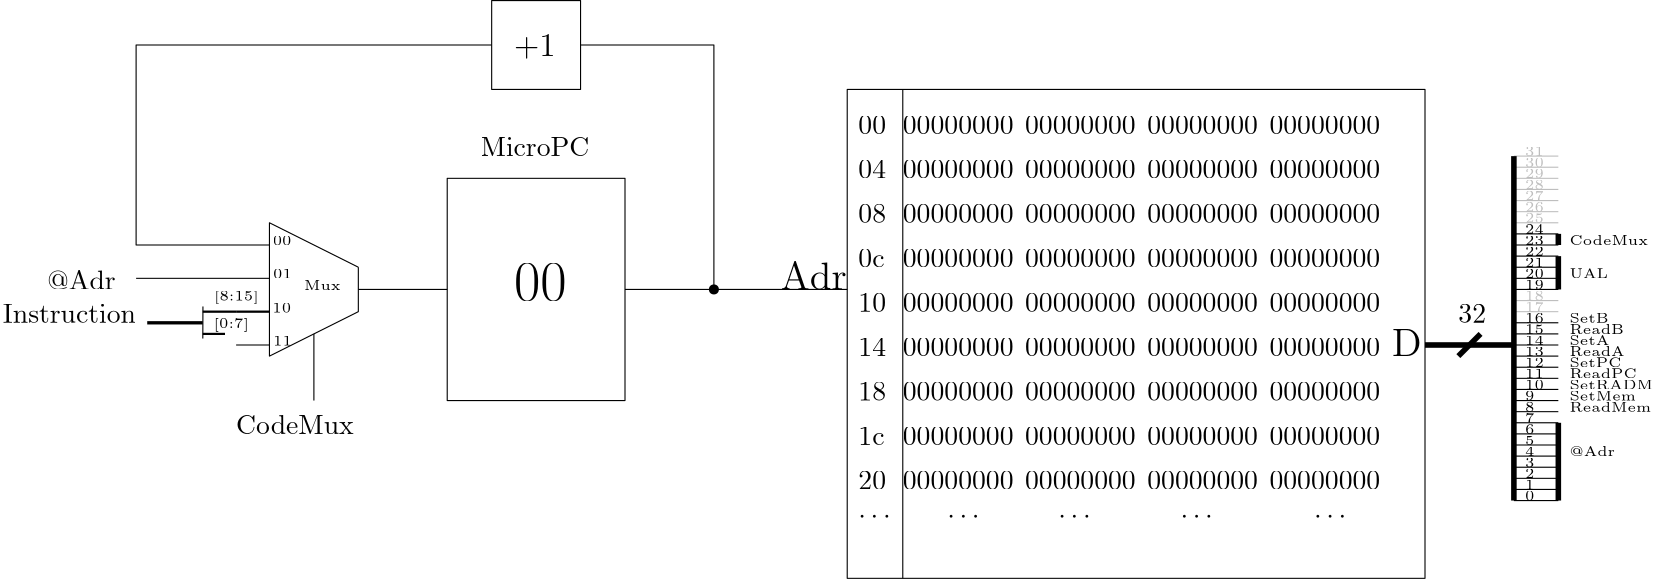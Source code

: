 <?xml version="1.0"?>
<!DOCTYPE ipe SYSTEM "ipe.dtd">
<ipe version="70107" creator="Ipe 7.1.8">
<info created="D:20150823151608" modified="D:20150824160059"/>
<ipestyle name="basic">
<symbol name="arrow/arc(spx)">
<path stroke="sym-stroke" fill="sym-stroke" pen="sym-pen">
0 0 m
-1 0.333 l
-1 -0.333 l
h
</path>
</symbol>
<symbol name="arrow/farc(spx)">
<path stroke="sym-stroke" fill="white" pen="sym-pen">
0 0 m
-1 0.333 l
-1 -0.333 l
h
</path>
</symbol>
<symbol name="arrow/ptarc(spx)">
<path stroke="sym-stroke" fill="sym-stroke" pen="sym-pen">
0 0 m
-1 0.333 l
-0.8 0 l
-1 -0.333 l
h
</path>
</symbol>
<symbol name="arrow/fptarc(spx)">
<path stroke="sym-stroke" fill="white" pen="sym-pen">
0 0 m
-1 0.333 l
-0.8 0 l
-1 -0.333 l
h
</path>
</symbol>
<symbol name="mark/circle(sx)" transformations="translations">
<path fill="sym-stroke">
0.6 0 0 0.6 0 0 e
0.4 0 0 0.4 0 0 e
</path>
</symbol>
<symbol name="mark/disk(sx)" transformations="translations">
<path fill="sym-stroke">
0.6 0 0 0.6 0 0 e
</path>
</symbol>
<symbol name="mark/fdisk(sfx)" transformations="translations">
<group>
<path fill="sym-fill">
0.5 0 0 0.5 0 0 e
</path>
<path fill="sym-stroke" fillrule="eofill">
0.6 0 0 0.6 0 0 e
0.4 0 0 0.4 0 0 e
</path>
</group>
</symbol>
<symbol name="mark/box(sx)" transformations="translations">
<path fill="sym-stroke" fillrule="eofill">
-0.6 -0.6 m
0.6 -0.6 l
0.6 0.6 l
-0.6 0.6 l
h
-0.4 -0.4 m
0.4 -0.4 l
0.4 0.4 l
-0.4 0.4 l
h
</path>
</symbol>
<symbol name="mark/square(sx)" transformations="translations">
<path fill="sym-stroke">
-0.6 -0.6 m
0.6 -0.6 l
0.6 0.6 l
-0.6 0.6 l
h
</path>
</symbol>
<symbol name="mark/fsquare(sfx)" transformations="translations">
<group>
<path fill="sym-fill">
-0.5 -0.5 m
0.5 -0.5 l
0.5 0.5 l
-0.5 0.5 l
h
</path>
<path fill="sym-stroke" fillrule="eofill">
-0.6 -0.6 m
0.6 -0.6 l
0.6 0.6 l
-0.6 0.6 l
h
-0.4 -0.4 m
0.4 -0.4 l
0.4 0.4 l
-0.4 0.4 l
h
</path>
</group>
</symbol>
<symbol name="mark/cross(sx)" transformations="translations">
<group>
<path fill="sym-stroke">
-0.43 -0.57 m
0.57 0.43 l
0.43 0.57 l
-0.57 -0.43 l
h
</path>
<path fill="sym-stroke">
-0.43 0.57 m
0.57 -0.43 l
0.43 -0.57 l
-0.57 0.43 l
h
</path>
</group>
</symbol>
<symbol name="arrow/fnormal(spx)">
<path stroke="sym-stroke" fill="white" pen="sym-pen">
0 0 m
-1 0.333 l
-1 -0.333 l
h
</path>
</symbol>
<symbol name="arrow/pointed(spx)">
<path stroke="sym-stroke" fill="sym-stroke" pen="sym-pen">
0 0 m
-1 0.333 l
-0.8 0 l
-1 -0.333 l
h
</path>
</symbol>
<symbol name="arrow/fpointed(spx)">
<path stroke="sym-stroke" fill="white" pen="sym-pen">
0 0 m
-1 0.333 l
-0.8 0 l
-1 -0.333 l
h
</path>
</symbol>
<symbol name="arrow/linear(spx)">
<path stroke="sym-stroke" pen="sym-pen">
-1 0.333 m
0 0 l
-1 -0.333 l
</path>
</symbol>
<symbol name="arrow/fdouble(spx)">
<path stroke="sym-stroke" fill="white" pen="sym-pen">
0 0 m
-1 0.333 l
-1 -0.333 l
h
-1 0 m
-2 0.333 l
-2 -0.333 l
h
</path>
</symbol>
<symbol name="arrow/double(spx)">
<path stroke="sym-stroke" fill="sym-stroke" pen="sym-pen">
0 0 m
-1 0.333 l
-1 -0.333 l
h
-1 0 m
-2 0.333 l
-2 -0.333 l
h
</path>
</symbol>
<pen name="heavier" value="0.8"/>
<pen name="fat" value="1.2"/>
<pen name="ultrafat" value="2"/>
<symbolsize name="large" value="5"/>
<symbolsize name="small" value="2"/>
<symbolsize name="tiny" value="1.1"/>
<arrowsize name="large" value="10"/>
<arrowsize name="small" value="5"/>
<arrowsize name="tiny" value="3"/>
<color name="red" value="1 0 0"/>
<color name="green" value="0 1 0"/>
<color name="blue" value="0 0 1"/>
<color name="yellow" value="1 1 0"/>
<color name="orange" value="1 0.647 0"/>
<color name="gold" value="1 0.843 0"/>
<color name="purple" value="0.627 0.125 0.941"/>
<color name="gray" value="0.745"/>
<color name="brown" value="0.647 0.165 0.165"/>
<color name="navy" value="0 0 0.502"/>
<color name="pink" value="1 0.753 0.796"/>
<color name="seagreen" value="0.18 0.545 0.341"/>
<color name="turquoise" value="0.251 0.878 0.816"/>
<color name="violet" value="0.933 0.51 0.933"/>
<color name="darkblue" value="0 0 0.545"/>
<color name="darkcyan" value="0 0.545 0.545"/>
<color name="darkgray" value="0.663"/>
<color name="darkgreen" value="0 0.392 0"/>
<color name="darkmagenta" value="0.545 0 0.545"/>
<color name="darkorange" value="1 0.549 0"/>
<color name="darkred" value="0.545 0 0"/>
<color name="lightblue" value="0.678 0.847 0.902"/>
<color name="lightcyan" value="0.878 1 1"/>
<color name="lightgray" value="0.827"/>
<color name="lightgreen" value="0.565 0.933 0.565"/>
<color name="lightyellow" value="1 1 0.878"/>
<dashstyle name="dashed" value="[4] 0"/>
<dashstyle name="dotted" value="[1 3] 0"/>
<dashstyle name="dash dotted" value="[4 2 1 2] 0"/>
<dashstyle name="dash dot dotted" value="[4 2 1 2 1 2] 0"/>
<textsize name="large" value="\large"/>
<textsize name="small" value="\small"/>
<textsize name="tiny" value="\tiny"/>
<textsize name="Large" value="\Large"/>
<textsize name="LARGE" value="\LARGE"/>
<textsize name="huge" value="\huge"/>
<textsize name="Huge" value="\Huge"/>
<textsize name="footnote" value="\footnotesize"/>
<textstyle name="center" begin="\begin{center}" end="\end{center}"/>
<textstyle name="itemize" begin="\begin{itemize}" end="\end{itemize}"/>
<textstyle name="item" begin="\begin{itemize}\item{}" end="\end{itemize}"/>
<gridsize name="4 pts" value="4"/>
<gridsize name="8 pts (~3 mm)" value="8"/>
<gridsize name="16 pts (~6 mm)" value="16"/>
<gridsize name="32 pts (~12 mm)" value="32"/>
<gridsize name="10 pts (~3.5 mm)" value="10"/>
<gridsize name="20 pts (~7 mm)" value="20"/>
<gridsize name="14 pts (~5 mm)" value="14"/>
<gridsize name="28 pts (~10 mm)" value="28"/>
<gridsize name="56 pts (~20 mm)" value="56"/>
<anglesize name="90 deg" value="90"/>
<anglesize name="60 deg" value="60"/>
<anglesize name="45 deg" value="45"/>
<anglesize name="30 deg" value="30"/>
<anglesize name="22.5 deg" value="22.5"/>
<tiling name="falling" angle="-60" step="4" width="1"/>
<tiling name="rising" angle="30" step="4" width="1"/>
</ipestyle>
<page>
<layer name="alpha"/>
<view layers="alpha" active="alpha"/>
<path layer="alpha" matrix="1 0 0 1 -32 52" stroke="black">
192 640 m
192 560 l
256 560 l
256 640 l
h
</path>
<text matrix="1 0 0 1 -20 44" transformations="translations" pos="192 656" stroke="black" type="label" width="39.186" height="6.808" depth="0" valign="baseline">MicroPC</text>
<path matrix="1 0 0 1 -32 52" stroke="black">
256 600 m
336 600 l
</path>
<path matrix="1 0 0 1 -32 52" stroke="black">
288 600 m
288 688 l
240 688 l
</path>
<path matrix="1 0 0 1 -16 52" stroke="black">
192 704 m
192 672 l
224 672 l
224 704 l
h
</path>
<text matrix="1 0 0 1 -12 48" transformations="translations" pos="196 688" stroke="black" type="label" width="14.958" height="7.708" depth="0.91" valign="baseline" size="large">+1</text>
<path matrix="1 0 0 1 -32 52" stroke="black">
208 688 m
80 688 l
80 616 l
128 616 l
</path>
<path matrix="1 0 0 1 -32 52" stroke="black">
192 600 m
160 600 l
</path>
<path stroke="black" pen="heavier">
96 644 m
84 644 l
</path>
<text matrix="1 0 0 1 -80 44" transformations="translations" pos="80 596" stroke="black" type="label" width="47.959" height="6.808" depth="0" valign="baseline">Instruction</text>
<path matrix="1 0 0 1 -32 52" stroke="black">
160 608 m
160 592 l
128 576 l
128 624 l
160 608 l
</path>
<text matrix="1 0 0 1 -27.5449 55.8184" transformations="translations" pos="136 596" stroke="black" type="label" width="13.221" height="3.386" depth="0" valign="baseline" size="tiny">Mux</text>
<path matrix="1 0 0 1 -32 52" stroke="black">
144 584 m
144 560 l
</path>
<text matrix="1 0 0 1 -48 52" transformations="translations" pos="132 548" stroke="black" type="label" width="42.341" height="6.918" depth="0" valign="baseline">CodeMux</text>
<text matrix="1 0 0 1 -24 52" transformations="translations" pos="208 596" stroke="black" type="label" width="18.952" height="13.319" depth="0" valign="baseline" size="huge">00</text>
<path matrix="1 0 0 1 -32 52" stroke="black">
336 672 m
336 496 l
544 496 l
544 672 l
h
</path>
<text matrix="1 0 0 1 -28 56" transformations="translations" pos="352 652" stroke="black" type="label" width="39.851" height="6.42" depth="0" valign="baseline">00000000</text>
<text matrix="1 0 0 1 16 56" transformations="translations" pos="352 652" stroke="black" type="label" width="39.851" height="6.42" depth="0" valign="baseline">00000000</text>
<text matrix="1 0 0 1 60 56" transformations="translations" pos="352 652" stroke="black" type="label" width="39.851" height="6.42" depth="0" valign="baseline">00000000</text>
<text matrix="1 0 0 1 104 56" transformations="translations" pos="352 652" stroke="black" type="label" width="39.851" height="6.42" depth="0" valign="baseline">00000000</text>
<path matrix="1 0 0 1 -52 52" stroke="black">
376 672 m
376 496 l
</path>
<text matrix="1 0 0 1 -40 44" transformations="translations" pos="320 608" stroke="black" type="label" width="23.797" height="9.963" depth="0" valign="baseline" size="Large">Adr</text>
<text matrix="1 0 0 1 -32 52" transformations="translations" pos="532 576" stroke="black" type="label" width="10.728" height="9.803" depth="0" valign="baseline" size="Large">D</text>
<text matrix="1 0 0 1 100 112" transformations="translations" pos="208 596" stroke="black" type="label" width="9.963" height="6.42" depth="0" valign="baseline">00</text>
<text matrix="1 0 0 1 100 96" transformations="translations" pos="208 596" stroke="black" type="label" width="9.963" height="6.42" depth="0" valign="baseline">04</text>
<text matrix="1 0 0 1 100 80" transformations="translations" pos="208 596" stroke="black" type="label" width="9.963" height="6.42" depth="0" valign="baseline">08</text>
<text matrix="1 0 0 1 100 64" transformations="translations" pos="208 596" stroke="black" type="label" width="9.409" height="6.42" depth="0" valign="baseline">0c</text>
<text matrix="1 0 0 1 100 48" transformations="translations" pos="208 596" stroke="black" type="label" width="9.963" height="6.42" depth="0" valign="baseline">10</text>
<text matrix="1 0 0 1 100 32" transformations="translations" pos="208 596" stroke="black" type="label" width="9.963" height="6.42" depth="0" valign="baseline">14</text>
<text matrix="1 0 0 1 100 16" transformations="translations" pos="208 596" stroke="black" type="label" width="9.963" height="6.42" depth="0" valign="baseline">18</text>
<text matrix="1 0 0 1 100 0" transformations="translations" pos="208 596" stroke="black" type="label" width="9.409" height="6.42" depth="0" valign="baseline">1c</text>
<text matrix="1 0 0 1 100 -16" transformations="translations" pos="208 596" stroke="black" type="label" width="9.963" height="6.42" depth="0" valign="baseline">20</text>
<text matrix="1 0 0 1 -28 40" transformations="translations" pos="352 652" stroke="black" type="label" width="39.851" height="6.42" depth="0" valign="baseline">00000000</text>
<text matrix="1 0 0 1 16 40" transformations="translations" pos="352 652" stroke="black" type="label" width="39.851" height="6.42" depth="0" valign="baseline">00000000</text>
<text matrix="1 0 0 1 60 40" transformations="translations" pos="352 652" stroke="black" type="label" width="39.851" height="6.42" depth="0" valign="baseline">00000000</text>
<text matrix="1 0 0 1 104 40" transformations="translations" pos="352 652" stroke="black" type="label" width="39.851" height="6.42" depth="0" valign="baseline">00000000</text>
<text matrix="1 0 0 1 -28 24" transformations="translations" pos="352 652" stroke="black" type="label" width="39.851" height="6.42" depth="0" valign="baseline">00000000</text>
<text matrix="1 0 0 1 16 24" transformations="translations" pos="352 652" stroke="black" type="label" width="39.851" height="6.42" depth="0" valign="baseline">00000000</text>
<text matrix="1 0 0 1 60 24" transformations="translations" pos="352 652" stroke="black" type="label" width="39.851" height="6.42" depth="0" valign="baseline">00000000</text>
<text matrix="1 0 0 1 104 24" transformations="translations" pos="352 652" stroke="black" type="label" width="39.851" height="6.42" depth="0" valign="baseline">00000000</text>
<text matrix="1 0 0 1 -28 8" transformations="translations" pos="352 652" stroke="black" type="label" width="39.851" height="6.42" depth="0" valign="baseline">00000000</text>
<text matrix="1 0 0 1 16 8" transformations="translations" pos="352 652" stroke="black" type="label" width="39.851" height="6.42" depth="0" valign="baseline">00000000</text>
<text matrix="1 0 0 1 60 8" transformations="translations" pos="352 652" stroke="black" type="label" width="39.851" height="6.42" depth="0" valign="baseline">00000000</text>
<text matrix="1 0 0 1 104 8" transformations="translations" pos="352 652" stroke="black" type="label" width="39.851" height="6.42" depth="0" valign="baseline">00000000</text>
<text matrix="1 0 0 1 -28 -8" transformations="translations" pos="352 652" stroke="black" type="label" width="39.851" height="6.42" depth="0" valign="baseline">00000000</text>
<text matrix="1 0 0 1 16 -8" transformations="translations" pos="352 652" stroke="black" type="label" width="39.851" height="6.42" depth="0" valign="baseline">00000000</text>
<text matrix="1 0 0 1 60 -8" transformations="translations" pos="352 652" stroke="black" type="label" width="39.851" height="6.42" depth="0" valign="baseline">00000000</text>
<text matrix="1 0 0 1 104 -8" transformations="translations" pos="352 652" stroke="black" type="label" width="39.851" height="6.42" depth="0" valign="baseline">00000000</text>
<text matrix="1 0 0 1 -28 -24" transformations="translations" pos="352 652" stroke="black" type="label" width="39.851" height="6.42" depth="0" valign="baseline">00000000</text>
<text matrix="1 0 0 1 16 -24" transformations="translations" pos="352 652" stroke="black" type="label" width="39.851" height="6.42" depth="0" valign="baseline">00000000</text>
<text matrix="1 0 0 1 60 -24" transformations="translations" pos="352 652" stroke="black" type="label" width="39.851" height="6.42" depth="0" valign="baseline">00000000</text>
<text matrix="1 0 0 1 104 -24" transformations="translations" pos="352 652" stroke="black" type="label" width="39.851" height="6.42" depth="0" valign="baseline">00000000</text>
<text matrix="1 0 0 1 -28 -40" transformations="translations" pos="352 652" stroke="black" type="label" width="39.851" height="6.42" depth="0" valign="baseline">00000000</text>
<text matrix="1 0 0 1 16 -40" transformations="translations" pos="352 652" stroke="black" type="label" width="39.851" height="6.42" depth="0" valign="baseline">00000000</text>
<text matrix="1 0 0 1 60 -40" transformations="translations" pos="352 652" stroke="black" type="label" width="39.851" height="6.42" depth="0" valign="baseline">00000000</text>
<text matrix="1 0 0 1 104 -40" transformations="translations" pos="352 652" stroke="black" type="label" width="39.851" height="6.42" depth="0" valign="baseline">00000000</text>
<text matrix="1 0 0 1 -28 -56" transformations="translations" pos="352 652" stroke="black" type="label" width="39.851" height="6.42" depth="0" valign="baseline">00000000</text>
<text matrix="1 0 0 1 16 -56" transformations="translations" pos="352 652" stroke="black" type="label" width="39.851" height="6.42" depth="0" valign="baseline">00000000</text>
<text matrix="1 0 0 1 60 -56" transformations="translations" pos="352 652" stroke="black" type="label" width="39.851" height="6.42" depth="0" valign="baseline">00000000</text>
<text matrix="1 0 0 1 104 -56" transformations="translations" pos="352 652" stroke="black" type="label" width="39.851" height="6.42" depth="0" valign="baseline">00000000</text>
<text matrix="1 0 0 1 -28 -72" transformations="translations" pos="352 652" stroke="black" type="label" width="39.851" height="6.42" depth="0" valign="baseline">00000000</text>
<text matrix="1 0 0 1 16 -72" transformations="translations" pos="352 652" stroke="black" type="label" width="39.851" height="6.42" depth="0" valign="baseline">00000000</text>
<text matrix="1 0 0 1 60 -72" transformations="translations" pos="352 652" stroke="black" type="label" width="39.851" height="6.42" depth="0" valign="baseline">00000000</text>
<text matrix="1 0 0 1 104 -72" transformations="translations" pos="352 652" stroke="black" type="label" width="39.851" height="6.42" depth="0" valign="baseline">00000000</text>
<text matrix="1 0 0 1 -32 52" transformations="translations" pos="340 516" stroke="black" type="label" width="11.623" height="4.428" depth="0" valign="baseline">$\cdots$</text>
<text matrix="1 0 0 1 0 52" transformations="translations" pos="340 516" stroke="black" type="label" width="11.623" height="4.428" depth="0" valign="baseline">$\cdots$</text>
<text matrix="1 0 0 1 40 52" transformations="translations" pos="340 516" stroke="black" type="label" width="11.623" height="4.428" depth="0" valign="baseline">$\cdots$</text>
<text matrix="1 0 0 1 84 52" transformations="translations" pos="340 516" stroke="black" type="label" width="11.623" height="4.428" depth="0" valign="baseline">$\cdots$</text>
<text matrix="1 0 0 1 132 52" transformations="translations" pos="340 516" stroke="black" type="label" width="11.623" height="4.428" depth="0" valign="baseline">$\cdots$</text>
<use matrix="1 0 0 1 -32 52" name="mark/disk(sx)" pos="288 600" size="normal" stroke="black"/>
<path matrix="1 0 0 1 32 -16" stroke="gray">
512 716 m
528 716 l
</path>
<path matrix="1 0 0 1 32 -20" stroke="gray">
512 716 m
528 716 l
</path>
<path matrix="1 0 0 1 32 -24" stroke="gray">
512 716 m
528 716 l
</path>
<path matrix="1 0 0 1 32 -28" stroke="gray">
512 716 m
528 716 l
</path>
<path matrix="1 0 0 1 32 -32" stroke="gray">
512 716 m
528 716 l
</path>
<path matrix="1 0 0 1 32 -36" stroke="gray">
512 716 m
528 716 l
</path>
<path matrix="1 0 0 1 32 -40" stroke="gray">
512 716 m
528 716 l
</path>
<path matrix="1 0 0 1 32 -44" stroke="black">
512 716 m
528 716 l
</path>
<path matrix="1 0 0 1 32 -48" stroke="black">
512 716 m
528 716 l
</path>
<path matrix="1 0 0 1 32 -52" stroke="black">
512 716 m
528 716 l
</path>
<path matrix="1 0 0 1 32 -56" stroke="black">
512 716 m
528 716 l
</path>
<path matrix="1 0 0 1 32 -60" stroke="black">
512 716 m
528 716 l
</path>
<path matrix="1 0 0 1 32 -64" stroke="black">
512 716 m
528 716 l
</path>
<path matrix="1 0 0 1 32 -68" stroke="gray">
512 716 m
528 716 l
</path>
<path matrix="1 0 0 1 32 -72" stroke="gray">
512 716 m
528 716 l
</path>
<path matrix="1 0 0 1 32 -76" stroke="black">
512 716 m
528 716 l
</path>
<path matrix="1 0 0 1 32 -80" stroke="black">
512 716 m
528 716 l
</path>
<path matrix="1 0 0 1 32 -84" stroke="black">
512 716 m
528 716 l
</path>
<path matrix="1 0 0 1 32 -88" stroke="black">
512 716 m
528 716 l
</path>
<path matrix="1 0 0 1 32 -92" stroke="black">
512 716 m
528 716 l
</path>
<path matrix="1 0 0 1 32 -96" stroke="black">
512 716 m
528 716 l
</path>
<path matrix="1 0 0 1 32 -100" stroke="black">
512 716 m
528 716 l
</path>
<path matrix="1 0 0 1 32 -104" stroke="black">
512 716 m
528 716 l
</path>
<path matrix="1 0 0 1 32 -108" stroke="black">
512 716 m
528 716 l
</path>
<path matrix="1 0 0 1 32 -112" stroke="black">
512 716 m
528 716 l
</path>
<path matrix="1 0 0 1 32 -116" stroke="black">
512 716 m
528 716 l
</path>
<path matrix="1 0 0 1 32 -120" stroke="black">
512 716 m
528 716 l
</path>
<path matrix="1 0 0 1 32 -124" stroke="black">
512 716 m
528 716 l
</path>
<path matrix="1 0 0 1 32 -128" stroke="black">
512 716 m
528 716 l
</path>
<path matrix="1 0 0 1 32 -132" stroke="black">
512 716 m
528 716 l
</path>
<path matrix="1 0 0 1 32 -136" stroke="black">
512 716 m
528 716 l
</path>
<path matrix="1 0 0 1 32 -140" stroke="black">
512 716 m
528 716 l
</path>
<path matrix="1 0 0 1 32 0" stroke="black" pen="ultrafat">
480 632 m
512 632 l
</path>
<path matrix="1 0 0 1 32 0" stroke="black" pen="ultrafat">
512 700 m
512 576 l
</path>
<path matrix="1 0 0 1 32 0" stroke="black" pen="ultrafat">
500 636 m
492 628 l
</path>
<text matrix="1 0 0 1 32 0" transformations="translations" pos="492 640" stroke="black" type="label" width="9.963" height="6.42" depth="0" valign="baseline">$32$</text>
<text matrix="1 0 0 1 32 0" transformations="translations" pos="516 576" stroke="black" type="label" width="3.39" height="3.21" depth="0" valign="baseline" size="tiny">0</text>
<text matrix="1 0 0 1 32 4" transformations="translations" pos="516 576" stroke="black" type="label" width="3.39" height="3.21" depth="0" valign="baseline" size="tiny">1</text>
<text matrix="1 0 0 1 32 8" transformations="translations" pos="516 576" stroke="black" type="label" width="3.39" height="3.21" depth="0" valign="baseline" size="tiny">2</text>
<text matrix="1 0 0 1 32 12" transformations="translations" pos="516 576" stroke="black" type="label" width="3.39" height="3.21" depth="0" valign="baseline" size="tiny">3</text>
<text matrix="1 0 0 1 32 16" transformations="translations" pos="516 576" stroke="black" type="label" width="3.39" height="3.21" depth="0" valign="baseline" size="tiny">4</text>
<text matrix="1 0 0 1 32 20" transformations="translations" pos="516 576" stroke="black" type="label" width="3.39" height="3.21" depth="0" valign="baseline" size="tiny">5</text>
<text matrix="1 0 0 1 32 24" transformations="translations" pos="516 576" stroke="black" type="label" width="3.39" height="3.21" depth="0" valign="baseline" size="tiny">6</text>
<text matrix="1 0 0 1 32 28" transformations="translations" pos="516 576" stroke="black" type="label" width="3.39" height="3.21" depth="0" valign="baseline" size="tiny">7</text>
<text matrix="1 0 0 1 32 32" transformations="translations" pos="516 576" stroke="black" type="label" width="3.39" height="3.21" depth="0" valign="baseline" size="tiny">8</text>
<text matrix="1 0 0 1 32 36" transformations="translations" pos="516 576" stroke="black" type="label" width="3.39" height="3.21" depth="0" valign="baseline" size="tiny">9</text>
<text matrix="1 0 0 1 32 40" transformations="translations" pos="516 576" stroke="black" type="label" width="6.78" height="3.21" depth="0" valign="baseline" size="tiny">10</text>
<text matrix="1 0 0 1 32 44" transformations="translations" pos="516 576" stroke="black" type="label" width="6.78" height="3.21" depth="0" valign="baseline" size="tiny">11</text>
<text matrix="1 0 0 1 32 48" transformations="translations" pos="516 576" stroke="black" type="label" width="6.78" height="3.21" depth="0" valign="baseline" size="tiny">12</text>
<text matrix="1 0 0 1 32 52" transformations="translations" pos="516 576" stroke="black" type="label" width="6.78" height="3.21" depth="0" valign="baseline" size="tiny">13</text>
<text matrix="1 0 0 1 32 56" transformations="translations" pos="516 576" stroke="black" type="label" width="6.78" height="3.21" depth="0" valign="baseline" size="tiny">14</text>
<text matrix="1 0 0 1 32 60" transformations="translations" pos="516 576" stroke="black" type="label" width="6.78" height="3.21" depth="0" valign="baseline" size="tiny">15</text>
<text matrix="1 0 0 1 32 64" transformations="translations" pos="516 576" stroke="black" type="label" width="6.78" height="3.21" depth="0" valign="baseline" size="tiny">16</text>
<text matrix="1 0 0 1 32 68" transformations="translations" pos="516 576" stroke="gray" type="label" width="6.78" height="3.21" depth="0" valign="baseline" size="tiny">17</text>
<text matrix="1 0 0 1 32 72" transformations="translations" pos="516 576" stroke="gray" type="label" width="6.78" height="3.21" depth="0" valign="baseline" size="tiny">18</text>
<text matrix="1 0 0 1 32 76" transformations="translations" pos="516 576" stroke="black" type="label" width="6.78" height="3.21" depth="0" valign="baseline" size="tiny">19</text>
<text matrix="1 0 0 1 32 80" transformations="translations" pos="516 576" stroke="black" type="label" width="6.78" height="3.21" depth="0" valign="baseline" size="tiny">20</text>
<text matrix="1 0 0 1 32 84" transformations="translations" pos="516 576" stroke="black" type="label" width="6.78" height="3.21" depth="0" valign="baseline" size="tiny">21</text>
<text matrix="1 0 0 1 32 88" transformations="translations" pos="516 576" stroke="black" type="label" width="6.78" height="3.21" depth="0" valign="baseline" size="tiny">22</text>
<text matrix="1 0 0 1 32 92" transformations="translations" pos="516 576" stroke="black" type="label" width="6.78" height="3.21" depth="0" valign="baseline" size="tiny">23</text>
<text matrix="1 0 0 1 32 96" transformations="translations" pos="516 576" stroke="black" type="label" width="6.78" height="3.21" depth="0" valign="baseline" size="tiny">24</text>
<text matrix="1 0 0 1 32 100" transformations="translations" pos="516 576" stroke="gray" type="label" width="6.78" height="3.21" depth="0" valign="baseline" size="tiny">25</text>
<text matrix="1 0 0 1 32 104" transformations="translations" pos="516 576" stroke="gray" type="label" width="6.78" height="3.21" depth="0" valign="baseline" size="tiny">26</text>
<text matrix="1 0 0 1 32 108" transformations="translations" pos="516 576" stroke="gray" type="label" width="6.78" height="3.21" depth="0" valign="baseline" size="tiny">27</text>
<text matrix="1 0 0 1 32 112" transformations="translations" pos="516 576" stroke="gray" type="label" width="6.78" height="3.21" depth="0" valign="baseline" size="tiny">28</text>
<text matrix="1 0 0 1 32 116" transformations="translations" pos="516 576" stroke="gray" type="label" width="6.78" height="3.21" depth="0" valign="baseline" size="tiny">29</text>
<text matrix="1 0 0 1 32 120" transformations="translations" pos="516 576" stroke="gray" type="label" width="6.78" height="3.21" depth="0" valign="baseline" size="tiny">30</text>
<text matrix="1 0 0 1 32 124" transformations="translations" pos="516 576" stroke="gray" type="label" width="6.78" height="3.21" depth="0" valign="baseline" size="tiny">31</text>
<text matrix="1 0 0 1 32 0" transformations="translations" pos="532 608" stroke="black" type="label" width="29.432" height="3.459" depth="0" valign="baseline" size="tiny">ReadMem</text>
<text matrix="1 0 0 1 32 0" transformations="translations" pos="532 612" stroke="black" type="label" width="23.911" height="3.386" depth="0" valign="baseline" size="tiny">SetMem</text>
<text matrix="1 0 0 1 32 4" transformations="translations" pos="532 612" stroke="black" type="label" width="30.117" height="3.386" depth="0" valign="baseline" size="tiny">SetRADM</text>
<text matrix="1 0 0 1 32 8" transformations="translations" pos="532 612" stroke="black" type="label" width="24.257" height="3.459" depth="0" valign="baseline" size="tiny">ReadPC</text>
<text matrix="1 0 0 1 32 12" transformations="translations" pos="532 612" stroke="black" type="label" width="18.736" height="3.386" depth="0" valign="baseline" size="tiny">SetPC</text>
<text matrix="1 0 0 1 32 16" transformations="translations" pos="532 612" stroke="black" type="label" width="19.884" height="3.459" depth="0" valign="baseline" size="tiny">ReadA</text>
<text matrix="1 0 0 1 32 20" transformations="translations" pos="532 612" stroke="black" type="label" width="14.363" height="3.386" depth="0" valign="baseline" size="tiny">SetA</text>
<text matrix="1 0 0 1 32 24" transformations="translations" pos="532 612" stroke="black" type="label" width="19.656" height="3.459" depth="0" valign="baseline" size="tiny">ReadB</text>
<text matrix="1 0 0 1 32 28" transformations="translations" pos="532 612" stroke="black" type="label" width="14.135" height="3.386" depth="0" valign="baseline" size="tiny">SetB</text>
<text matrix="1 0 0 1 32 44" transformations="translations" pos="532 612" stroke="black" type="label" width="13.906" height="3.386" depth="0" valign="baseline" size="tiny">UAL</text>
<text matrix="1 0 0 1 32 56" transformations="translations" pos="532 612" stroke="black" type="label" width="28.339" height="3.459" depth="0" valign="baseline" size="tiny">CodeMux</text>
<path matrix="1 0 0 1 32 0" stroke="black" pen="ultrafat">
528 672 m
528 668 l
</path>
<path matrix="1 0 0 1 32 -4" stroke="black" pen="ultrafat">
528 668 m
528 656 l
</path>
<path matrix="1 0 0 1 32 0" stroke="black" pen="ultrafat">
528 604 m
528 576 l
</path>
<text matrix="1 0 0 1 32 -16" transformations="translations" pos="532 608" stroke="black" type="label" width="16.439" height="3.459" depth="0" valign="baseline" size="tiny">@Adr</text>
<path matrix="1 0 0 1 -32 72" stroke="black">
128 584 m
80 584 l
</path>
<text matrix="1 0 0 1 -64 56" transformations="translations" pos="80 596" stroke="black" type="label" width="24.658" height="6.918" depth="0" valign="baseline">@Adr</text>
<path matrix="1 0 0 1 32 0" stroke="black">
64 632 m
52 632 l
</path>
<path stroke="black">
72.0587 645.875 m
72.011 634.32 l
</path>
<path stroke="black" pen="heavier">
72 636 m
80 636 l
</path>
<path stroke="black" pen="heavier">
84 644 m
72 644 l
</path>
<path stroke="black" pen="fat">
72 640 m
52 640 l
</path>
<text transformations="translations" pos="76 648" stroke="black" type="label" width="16.19" height="3.741" depth="1.24" valign="baseline" size="tiny">[8:15]</text>
<text matrix="1 0 0 1 -0.161387 -9.9253" transformations="translations" pos="76 648" stroke="black" type="label" width="12.799" height="3.741" depth="1.24" valign="baseline" size="tiny">[0:7]</text>
<text transformations="translations" pos="97.1755 667.946" stroke="black" type="label" width="6.78" height="3.21" depth="0" valign="baseline" size="tiny">00</text>
<text matrix="1 0 0 1 0.136372 -12.0007" transformations="translations" pos="97.1755 667.946" stroke="black" type="label" width="6.78" height="3.21" depth="0" valign="baseline" size="tiny">01</text>
<text matrix="1 0 0 1 -0.136372 -24.2742" transformations="translations" pos="97.1755 667.946" stroke="black" type="label" width="6.78" height="3.21" depth="0" valign="baseline" size="tiny">10</text>
<text matrix="1 0 0 1 0.136372 -36.1385" transformations="translations" pos="97.1755 667.946" stroke="black" type="label" width="6.78" height="3.21" depth="0" valign="baseline" size="tiny">11</text>
</page>
</ipe>
